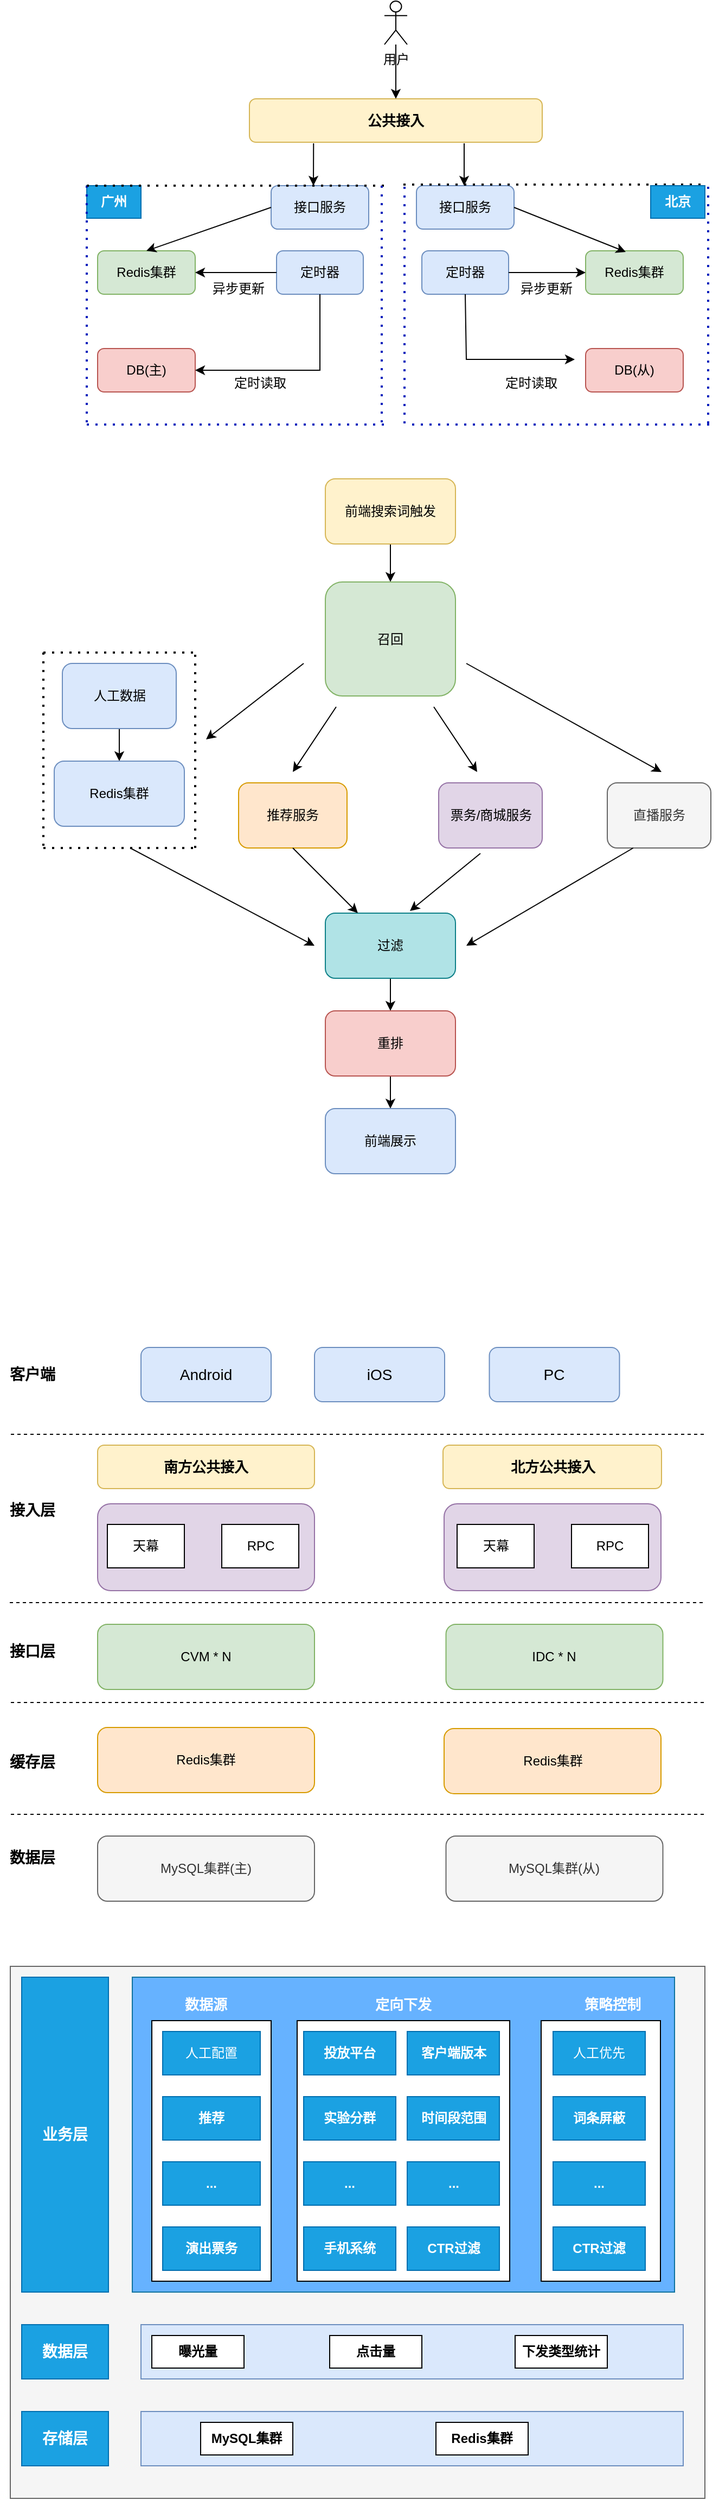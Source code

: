 <mxfile version="25.0.3">
  <diagram name="第 1 页" id="GhBMQzF368VTo1EPFOqB">
    <mxGraphModel dx="1334" dy="1966" grid="1" gridSize="10" guides="1" tooltips="1" connect="1" arrows="1" fold="1" page="1" pageScale="1" pageWidth="827" pageHeight="1169" math="0" shadow="0">
      <root>
        <mxCell id="0" />
        <mxCell id="1" parent="0" />
        <mxCell id="QpKYs9JofSfuDZrGURqp-1" value="&lt;font style=&quot;font-size: 13px;&quot;&gt;&lt;b&gt;公共接入&lt;/b&gt;&lt;/font&gt;" style="rounded=1;whiteSpace=wrap;html=1;fillColor=#fff2cc;strokeColor=#d6b656;" parent="1" vertex="1">
          <mxGeometry x="260" y="80" width="270" height="40" as="geometry" />
        </mxCell>
        <mxCell id="QpKYs9JofSfuDZrGURqp-2" value="接口服务" style="rounded=1;whiteSpace=wrap;html=1;fillColor=#dae8fc;strokeColor=#6c8ebf;" parent="1" vertex="1">
          <mxGeometry x="280" y="160" width="90" height="40" as="geometry" />
        </mxCell>
        <mxCell id="QpKYs9JofSfuDZrGURqp-3" value="接口服务" style="rounded=1;whiteSpace=wrap;html=1;fillColor=#dae8fc;strokeColor=#6c8ebf;" parent="1" vertex="1">
          <mxGeometry x="414" y="160" width="90" height="40" as="geometry" />
        </mxCell>
        <mxCell id="QpKYs9JofSfuDZrGURqp-5" value="" style="endArrow=classic;html=1;rounded=0;exitX=0.219;exitY=1.025;exitDx=0;exitDy=0;exitPerimeter=0;" parent="1" source="QpKYs9JofSfuDZrGURqp-1" edge="1">
          <mxGeometry width="50" height="50" relative="1" as="geometry">
            <mxPoint x="390" y="430" as="sourcePoint" />
            <mxPoint x="319" y="160" as="targetPoint" />
          </mxGeometry>
        </mxCell>
        <mxCell id="QpKYs9JofSfuDZrGURqp-8" value="" style="endArrow=classic;html=1;rounded=0;exitX=0.219;exitY=1.025;exitDx=0;exitDy=0;exitPerimeter=0;" parent="1" edge="1">
          <mxGeometry width="50" height="50" relative="1" as="geometry">
            <mxPoint x="458" y="121" as="sourcePoint" />
            <mxPoint x="458" y="160" as="targetPoint" />
          </mxGeometry>
        </mxCell>
        <mxCell id="QpKYs9JofSfuDZrGURqp-10" value="&lt;b&gt;广州&lt;/b&gt;" style="rounded=0;whiteSpace=wrap;html=1;fillColor=#1ba1e2;fontColor=#ffffff;strokeColor=#006EAF;" parent="1" vertex="1">
          <mxGeometry x="110" y="160" width="50" height="30" as="geometry" />
        </mxCell>
        <mxCell id="QpKYs9JofSfuDZrGURqp-11" value="Redis集群" style="rounded=1;whiteSpace=wrap;html=1;fillColor=#d5e8d4;strokeColor=#82b366;" parent="1" vertex="1">
          <mxGeometry x="120" y="220" width="90" height="40" as="geometry" />
        </mxCell>
        <mxCell id="QpKYs9JofSfuDZrGURqp-12" value="定时器" style="rounded=1;whiteSpace=wrap;html=1;fillColor=#dae8fc;strokeColor=#6c8ebf;" parent="1" vertex="1">
          <mxGeometry x="285" y="220" width="80" height="40" as="geometry" />
        </mxCell>
        <mxCell id="QpKYs9JofSfuDZrGURqp-13" value="DB(主)" style="rounded=1;whiteSpace=wrap;html=1;fillColor=#f8cecc;strokeColor=#b85450;" parent="1" vertex="1">
          <mxGeometry x="120" y="310" width="90" height="40" as="geometry" />
        </mxCell>
        <mxCell id="QpKYs9JofSfuDZrGURqp-15" value="定时读取" style="text;html=1;align=center;verticalAlign=middle;whiteSpace=wrap;rounded=0;" parent="1" vertex="1">
          <mxGeometry x="240" y="327" width="60" height="30" as="geometry" />
        </mxCell>
        <mxCell id="QpKYs9JofSfuDZrGURqp-16" value="" style="endArrow=classic;html=1;rounded=0;exitX=0;exitY=0.5;exitDx=0;exitDy=0;entryX=1;entryY=0.5;entryDx=0;entryDy=0;" parent="1" source="QpKYs9JofSfuDZrGURqp-12" target="QpKYs9JofSfuDZrGURqp-11" edge="1">
          <mxGeometry width="50" height="50" relative="1" as="geometry">
            <mxPoint x="390" y="430" as="sourcePoint" />
            <mxPoint x="440" y="380" as="targetPoint" />
          </mxGeometry>
        </mxCell>
        <mxCell id="QpKYs9JofSfuDZrGURqp-17" value="异步更新" style="text;html=1;align=center;verticalAlign=middle;whiteSpace=wrap;rounded=0;" parent="1" vertex="1">
          <mxGeometry x="220" y="240" width="60" height="30" as="geometry" />
        </mxCell>
        <mxCell id="QpKYs9JofSfuDZrGURqp-18" value="" style="endArrow=none;dashed=1;html=1;dashPattern=1 3;strokeWidth=2;rounded=0;exitX=0;exitY=0;exitDx=0;exitDy=0;fillColor=#0050ef;strokeColor=#001DBC;" parent="1" source="QpKYs9JofSfuDZrGURqp-10" edge="1">
          <mxGeometry width="50" height="50" relative="1" as="geometry">
            <mxPoint x="390" y="430" as="sourcePoint" />
            <mxPoint x="110" y="380" as="targetPoint" />
          </mxGeometry>
        </mxCell>
        <mxCell id="QpKYs9JofSfuDZrGURqp-19" value="" style="endArrow=none;dashed=1;html=1;dashPattern=1 3;strokeWidth=2;rounded=0;exitX=0;exitY=0;exitDx=0;exitDy=0;" parent="1" source="QpKYs9JofSfuDZrGURqp-10" edge="1">
          <mxGeometry width="50" height="50" relative="1" as="geometry">
            <mxPoint x="390" y="430" as="sourcePoint" />
            <mxPoint x="390" y="160" as="targetPoint" />
          </mxGeometry>
        </mxCell>
        <mxCell id="QpKYs9JofSfuDZrGURqp-20" value="" style="endArrow=none;dashed=1;html=1;dashPattern=1 3;strokeWidth=2;rounded=0;fillColor=#0050ef;strokeColor=#001DBC;" parent="1" edge="1">
          <mxGeometry width="50" height="50" relative="1" as="geometry">
            <mxPoint x="382" y="160" as="sourcePoint" />
            <mxPoint x="382" y="380" as="targetPoint" />
          </mxGeometry>
        </mxCell>
        <mxCell id="QpKYs9JofSfuDZrGURqp-21" value="" style="endArrow=none;dashed=1;html=1;dashPattern=1 3;strokeWidth=2;rounded=0;fillColor=#0050ef;strokeColor=#001DBC;" parent="1" edge="1">
          <mxGeometry width="50" height="50" relative="1" as="geometry">
            <mxPoint x="110" y="380" as="sourcePoint" />
            <mxPoint x="390" y="380" as="targetPoint" />
          </mxGeometry>
        </mxCell>
        <mxCell id="QpKYs9JofSfuDZrGURqp-22" value="" style="endArrow=classic;html=1;rounded=0;exitX=0;exitY=0.5;exitDx=0;exitDy=0;entryX=0.5;entryY=0;entryDx=0;entryDy=0;" parent="1" source="QpKYs9JofSfuDZrGURqp-2" target="QpKYs9JofSfuDZrGURqp-11" edge="1">
          <mxGeometry width="50" height="50" relative="1" as="geometry">
            <mxPoint x="390" y="430" as="sourcePoint" />
            <mxPoint x="440" y="380" as="targetPoint" />
          </mxGeometry>
        </mxCell>
        <mxCell id="QpKYs9JofSfuDZrGURqp-23" value="定时器" style="rounded=1;whiteSpace=wrap;html=1;fillColor=#dae8fc;strokeColor=#6c8ebf;" parent="1" vertex="1">
          <mxGeometry x="419" y="220" width="80" height="40" as="geometry" />
        </mxCell>
        <mxCell id="QpKYs9JofSfuDZrGURqp-24" value="Redis集群" style="rounded=1;whiteSpace=wrap;html=1;fillColor=#d5e8d4;strokeColor=#82b366;" parent="1" vertex="1">
          <mxGeometry x="570" y="220" width="90" height="40" as="geometry" />
        </mxCell>
        <mxCell id="QpKYs9JofSfuDZrGURqp-25" value="" style="endArrow=classic;html=1;rounded=0;exitX=1;exitY=0.5;exitDx=0;exitDy=0;entryX=0;entryY=0.5;entryDx=0;entryDy=0;" parent="1" source="QpKYs9JofSfuDZrGURqp-23" target="QpKYs9JofSfuDZrGURqp-24" edge="1">
          <mxGeometry width="50" height="50" relative="1" as="geometry">
            <mxPoint x="390" y="430" as="sourcePoint" />
            <mxPoint x="440" y="380" as="targetPoint" />
          </mxGeometry>
        </mxCell>
        <mxCell id="QpKYs9JofSfuDZrGURqp-26" value="异步更新" style="text;html=1;align=center;verticalAlign=middle;whiteSpace=wrap;rounded=0;" parent="1" vertex="1">
          <mxGeometry x="504" y="240" width="60" height="30" as="geometry" />
        </mxCell>
        <mxCell id="QpKYs9JofSfuDZrGURqp-27" value="DB(从)" style="rounded=1;whiteSpace=wrap;html=1;fillColor=#f8cecc;strokeColor=#b85450;" parent="1" vertex="1">
          <mxGeometry x="570" y="310" width="90" height="40" as="geometry" />
        </mxCell>
        <mxCell id="QpKYs9JofSfuDZrGURqp-29" value="定时读取" style="text;html=1;align=center;verticalAlign=middle;whiteSpace=wrap;rounded=0;" parent="1" vertex="1">
          <mxGeometry x="490" y="327" width="60" height="30" as="geometry" />
        </mxCell>
        <mxCell id="QpKYs9JofSfuDZrGURqp-30" value="" style="endArrow=classic;html=1;rounded=0;exitX=1;exitY=0.5;exitDx=0;exitDy=0;entryX=0.411;entryY=0.025;entryDx=0;entryDy=0;entryPerimeter=0;" parent="1" source="QpKYs9JofSfuDZrGURqp-3" target="QpKYs9JofSfuDZrGURqp-24" edge="1">
          <mxGeometry width="50" height="50" relative="1" as="geometry">
            <mxPoint x="390" y="430" as="sourcePoint" />
            <mxPoint x="440" y="380" as="targetPoint" />
          </mxGeometry>
        </mxCell>
        <mxCell id="QpKYs9JofSfuDZrGURqp-31" value="" style="endArrow=none;dashed=1;html=1;dashPattern=1 3;strokeWidth=2;rounded=0;fillColor=#0050ef;strokeColor=#001DBC;" parent="1" edge="1">
          <mxGeometry width="50" height="50" relative="1" as="geometry">
            <mxPoint x="403" y="161" as="sourcePoint" />
            <mxPoint x="403" y="381" as="targetPoint" />
          </mxGeometry>
        </mxCell>
        <mxCell id="QpKYs9JofSfuDZrGURqp-32" value="" style="endArrow=none;dashed=1;html=1;dashPattern=1 3;strokeWidth=2;rounded=0;fillColor=#0050ef;strokeColor=#001DBC;" parent="1" edge="1">
          <mxGeometry width="50" height="50" relative="1" as="geometry">
            <mxPoint x="410" y="380" as="sourcePoint" />
            <mxPoint x="690" y="380" as="targetPoint" />
          </mxGeometry>
        </mxCell>
        <mxCell id="QpKYs9JofSfuDZrGURqp-33" value="" style="endArrow=none;dashed=1;html=1;dashPattern=1 3;strokeWidth=2;rounded=0;fillColor=#0050ef;strokeColor=#001DBC;" parent="1" edge="1">
          <mxGeometry width="50" height="50" relative="1" as="geometry">
            <mxPoint x="683" y="161" as="sourcePoint" />
            <mxPoint x="683" y="381" as="targetPoint" />
          </mxGeometry>
        </mxCell>
        <mxCell id="QpKYs9JofSfuDZrGURqp-34" value="" style="endArrow=none;dashed=1;html=1;dashPattern=1 3;strokeWidth=2;rounded=0;exitX=0;exitY=0;exitDx=0;exitDy=0;" parent="1" edge="1">
          <mxGeometry width="50" height="50" relative="1" as="geometry">
            <mxPoint x="402" y="159" as="sourcePoint" />
            <mxPoint x="682" y="159" as="targetPoint" />
          </mxGeometry>
        </mxCell>
        <mxCell id="QpKYs9JofSfuDZrGURqp-35" value="&lt;b&gt;北京&lt;/b&gt;" style="rounded=0;whiteSpace=wrap;html=1;fillColor=#1ba1e2;fontColor=#ffffff;strokeColor=#006EAF;" parent="1" vertex="1">
          <mxGeometry x="630" y="160" width="50" height="30" as="geometry" />
        </mxCell>
        <mxCell id="QpKYs9JofSfuDZrGURqp-36" value="用户" style="shape=umlActor;verticalLabelPosition=bottom;verticalAlign=top;html=1;outlineConnect=0;" parent="1" vertex="1">
          <mxGeometry x="384.5" y="-10" width="21" height="40" as="geometry" />
        </mxCell>
        <mxCell id="QpKYs9JofSfuDZrGURqp-37" value="" style="endArrow=classic;html=1;rounded=0;" parent="1" source="QpKYs9JofSfuDZrGURqp-36" target="QpKYs9JofSfuDZrGURqp-1" edge="1">
          <mxGeometry width="50" height="50" relative="1" as="geometry">
            <mxPoint x="390" y="230" as="sourcePoint" />
            <mxPoint x="440" y="180" as="targetPoint" />
          </mxGeometry>
        </mxCell>
        <mxCell id="QpKYs9JofSfuDZrGURqp-38" value="" style="endArrow=classic;html=1;rounded=0;exitX=0.5;exitY=1;exitDx=0;exitDy=0;entryX=1;entryY=0.5;entryDx=0;entryDy=0;" parent="1" source="QpKYs9JofSfuDZrGURqp-12" target="QpKYs9JofSfuDZrGURqp-13" edge="1">
          <mxGeometry width="50" height="50" relative="1" as="geometry">
            <mxPoint x="390" y="330" as="sourcePoint" />
            <mxPoint x="440" y="280" as="targetPoint" />
            <Array as="points">
              <mxPoint x="325" y="330" />
            </Array>
          </mxGeometry>
        </mxCell>
        <mxCell id="QpKYs9JofSfuDZrGURqp-39" value="" style="endArrow=classic;html=1;rounded=0;exitX=0.5;exitY=1;exitDx=0;exitDy=0;" parent="1" source="QpKYs9JofSfuDZrGURqp-23" edge="1">
          <mxGeometry width="50" height="50" relative="1" as="geometry">
            <mxPoint x="390" y="330" as="sourcePoint" />
            <mxPoint x="560" y="320" as="targetPoint" />
            <Array as="points">
              <mxPoint x="460" y="320" />
            </Array>
          </mxGeometry>
        </mxCell>
        <mxCell id="QpKYs9JofSfuDZrGURqp-47" value="" style="edgeStyle=orthogonalEdgeStyle;rounded=0;orthogonalLoop=1;jettySize=auto;html=1;" parent="1" source="QpKYs9JofSfuDZrGURqp-43" target="QpKYs9JofSfuDZrGURqp-46" edge="1">
          <mxGeometry relative="1" as="geometry" />
        </mxCell>
        <mxCell id="QpKYs9JofSfuDZrGURqp-43" value="前端搜索词触发" style="rounded=1;whiteSpace=wrap;html=1;fillColor=#fff2cc;strokeColor=#d6b656;" parent="1" vertex="1">
          <mxGeometry x="330" y="430" width="120" height="60" as="geometry" />
        </mxCell>
        <mxCell id="QpKYs9JofSfuDZrGURqp-46" value="召回" style="rounded=1;whiteSpace=wrap;html=1;fillColor=#d5e8d4;strokeColor=#82b366;" parent="1" vertex="1">
          <mxGeometry x="330" y="525" width="120" height="105" as="geometry" />
        </mxCell>
        <mxCell id="QpKYs9JofSfuDZrGURqp-48" value="" style="group" parent="1" vertex="1" connectable="0">
          <mxGeometry x="80" y="600" width="120" height="150" as="geometry" />
        </mxCell>
        <mxCell id="QpKYs9JofSfuDZrGURqp-45" value="" style="edgeStyle=orthogonalEdgeStyle;rounded=0;orthogonalLoop=1;jettySize=auto;html=1;" parent="QpKYs9JofSfuDZrGURqp-48" source="QpKYs9JofSfuDZrGURqp-40" target="QpKYs9JofSfuDZrGURqp-42" edge="1">
          <mxGeometry relative="1" as="geometry" />
        </mxCell>
        <mxCell id="QpKYs9JofSfuDZrGURqp-40" value="人工数据" style="rounded=1;whiteSpace=wrap;html=1;fillColor=#dae8fc;strokeColor=#6c8ebf;" parent="QpKYs9JofSfuDZrGURqp-48" vertex="1">
          <mxGeometry x="7.5" width="105" height="60" as="geometry" />
        </mxCell>
        <mxCell id="QpKYs9JofSfuDZrGURqp-42" value="Redis集群" style="rounded=1;whiteSpace=wrap;html=1;fillColor=#dae8fc;strokeColor=#6c8ebf;" parent="QpKYs9JofSfuDZrGURqp-48" vertex="1">
          <mxGeometry y="90" width="120" height="60" as="geometry" />
        </mxCell>
        <mxCell id="QpKYs9JofSfuDZrGURqp-49" value="" style="endArrow=none;dashed=1;html=1;dashPattern=1 3;strokeWidth=2;rounded=0;" parent="1" edge="1">
          <mxGeometry width="50" height="50" relative="1" as="geometry">
            <mxPoint x="70" y="590" as="sourcePoint" />
            <mxPoint x="70" y="770" as="targetPoint" />
          </mxGeometry>
        </mxCell>
        <mxCell id="QpKYs9JofSfuDZrGURqp-50" value="" style="endArrow=none;dashed=1;html=1;dashPattern=1 3;strokeWidth=2;rounded=0;" parent="1" edge="1">
          <mxGeometry width="50" height="50" relative="1" as="geometry">
            <mxPoint x="70" y="770" as="sourcePoint" />
            <mxPoint x="210" y="770" as="targetPoint" />
          </mxGeometry>
        </mxCell>
        <mxCell id="QpKYs9JofSfuDZrGURqp-51" value="" style="endArrow=none;dashed=1;html=1;dashPattern=1 3;strokeWidth=2;rounded=0;" parent="1" edge="1">
          <mxGeometry width="50" height="50" relative="1" as="geometry">
            <mxPoint x="210" y="770" as="sourcePoint" />
            <mxPoint x="210" y="590" as="targetPoint" />
          </mxGeometry>
        </mxCell>
        <mxCell id="QpKYs9JofSfuDZrGURqp-52" value="" style="endArrow=none;dashed=1;html=1;dashPattern=1 3;strokeWidth=2;rounded=0;" parent="1" edge="1">
          <mxGeometry width="50" height="50" relative="1" as="geometry">
            <mxPoint x="70" y="590" as="sourcePoint" />
            <mxPoint x="210" y="590" as="targetPoint" />
          </mxGeometry>
        </mxCell>
        <mxCell id="QpKYs9JofSfuDZrGURqp-53" value="" style="endArrow=classic;html=1;rounded=0;" parent="1" edge="1">
          <mxGeometry width="50" height="50" relative="1" as="geometry">
            <mxPoint x="310" y="600" as="sourcePoint" />
            <mxPoint x="220" y="670" as="targetPoint" />
          </mxGeometry>
        </mxCell>
        <mxCell id="QpKYs9JofSfuDZrGURqp-54" value="推荐服务" style="rounded=1;whiteSpace=wrap;html=1;fillColor=#ffe6cc;strokeColor=#d79b00;" parent="1" vertex="1">
          <mxGeometry x="250" y="710" width="100" height="60" as="geometry" />
        </mxCell>
        <mxCell id="QpKYs9JofSfuDZrGURqp-55" value="" style="endArrow=classic;html=1;rounded=0;" parent="1" edge="1">
          <mxGeometry width="50" height="50" relative="1" as="geometry">
            <mxPoint x="340" y="640" as="sourcePoint" />
            <mxPoint x="300" y="700" as="targetPoint" />
          </mxGeometry>
        </mxCell>
        <mxCell id="QpKYs9JofSfuDZrGURqp-56" value="票务/商城服务" style="rounded=1;whiteSpace=wrap;html=1;fillColor=#e1d5e7;strokeColor=#9673a6;" parent="1" vertex="1">
          <mxGeometry x="434.5" y="710" width="95.5" height="60" as="geometry" />
        </mxCell>
        <mxCell id="QpKYs9JofSfuDZrGURqp-57" value="直播服务" style="rounded=1;whiteSpace=wrap;html=1;fillColor=#f5f5f5;strokeColor=#666666;fontColor=#333333;" parent="1" vertex="1">
          <mxGeometry x="590" y="710" width="95.5" height="60" as="geometry" />
        </mxCell>
        <mxCell id="QpKYs9JofSfuDZrGURqp-58" value="" style="endArrow=classic;html=1;rounded=0;" parent="1" edge="1">
          <mxGeometry width="50" height="50" relative="1" as="geometry">
            <mxPoint x="430" y="640" as="sourcePoint" />
            <mxPoint x="470" y="700" as="targetPoint" />
          </mxGeometry>
        </mxCell>
        <mxCell id="QpKYs9JofSfuDZrGURqp-59" value="" style="endArrow=classic;html=1;rounded=0;" parent="1" edge="1">
          <mxGeometry width="50" height="50" relative="1" as="geometry">
            <mxPoint x="460" y="600" as="sourcePoint" />
            <mxPoint x="640" y="700" as="targetPoint" />
          </mxGeometry>
        </mxCell>
        <mxCell id="QpKYs9JofSfuDZrGURqp-67" value="" style="edgeStyle=orthogonalEdgeStyle;rounded=0;orthogonalLoop=1;jettySize=auto;html=1;" parent="1" source="QpKYs9JofSfuDZrGURqp-61" target="QpKYs9JofSfuDZrGURqp-66" edge="1">
          <mxGeometry relative="1" as="geometry" />
        </mxCell>
        <mxCell id="QpKYs9JofSfuDZrGURqp-61" value="过滤" style="rounded=1;whiteSpace=wrap;html=1;fillColor=#b0e3e6;strokeColor=#0e8088;" parent="1" vertex="1">
          <mxGeometry x="330" y="830" width="120" height="60" as="geometry" />
        </mxCell>
        <mxCell id="QpKYs9JofSfuDZrGURqp-62" value="" style="endArrow=classic;html=1;rounded=0;" parent="1" edge="1">
          <mxGeometry width="50" height="50" relative="1" as="geometry">
            <mxPoint x="150" y="770" as="sourcePoint" />
            <mxPoint x="320" y="860" as="targetPoint" />
          </mxGeometry>
        </mxCell>
        <mxCell id="QpKYs9JofSfuDZrGURqp-63" value="" style="endArrow=classic;html=1;rounded=0;exitX=0.5;exitY=1;exitDx=0;exitDy=0;entryX=0.25;entryY=0;entryDx=0;entryDy=0;" parent="1" source="QpKYs9JofSfuDZrGURqp-54" target="QpKYs9JofSfuDZrGURqp-61" edge="1">
          <mxGeometry width="50" height="50" relative="1" as="geometry">
            <mxPoint x="300" y="780" as="sourcePoint" />
            <mxPoint x="370" y="820" as="targetPoint" />
          </mxGeometry>
        </mxCell>
        <mxCell id="QpKYs9JofSfuDZrGURqp-64" value="" style="endArrow=classic;html=1;rounded=0;exitX=0.403;exitY=1.083;exitDx=0;exitDy=0;exitPerimeter=0;entryX=0.65;entryY=-0.033;entryDx=0;entryDy=0;entryPerimeter=0;" parent="1" source="QpKYs9JofSfuDZrGURqp-56" target="QpKYs9JofSfuDZrGURqp-61" edge="1">
          <mxGeometry width="50" height="50" relative="1" as="geometry">
            <mxPoint x="390" y="730" as="sourcePoint" />
            <mxPoint x="440" y="680" as="targetPoint" />
          </mxGeometry>
        </mxCell>
        <mxCell id="QpKYs9JofSfuDZrGURqp-65" value="" style="endArrow=classic;html=1;rounded=0;exitX=0.25;exitY=1;exitDx=0;exitDy=0;" parent="1" source="QpKYs9JofSfuDZrGURqp-57" edge="1">
          <mxGeometry width="50" height="50" relative="1" as="geometry">
            <mxPoint x="390" y="730" as="sourcePoint" />
            <mxPoint x="460" y="860" as="targetPoint" />
          </mxGeometry>
        </mxCell>
        <mxCell id="QpKYs9JofSfuDZrGURqp-69" value="" style="edgeStyle=orthogonalEdgeStyle;rounded=0;orthogonalLoop=1;jettySize=auto;html=1;" parent="1" source="QpKYs9JofSfuDZrGURqp-66" target="QpKYs9JofSfuDZrGURqp-68" edge="1">
          <mxGeometry relative="1" as="geometry" />
        </mxCell>
        <mxCell id="QpKYs9JofSfuDZrGURqp-66" value="重排" style="rounded=1;whiteSpace=wrap;html=1;fillColor=#f8cecc;strokeColor=#b85450;" parent="1" vertex="1">
          <mxGeometry x="330" y="920" width="120" height="60" as="geometry" />
        </mxCell>
        <mxCell id="QpKYs9JofSfuDZrGURqp-68" value="前端展示" style="rounded=1;whiteSpace=wrap;html=1;fillColor=#dae8fc;strokeColor=#6c8ebf;" parent="1" vertex="1">
          <mxGeometry x="330" y="1010" width="120" height="60" as="geometry" />
        </mxCell>
        <mxCell id="RLs7-VzoYjzALFaElUYu-73" value="" style="group;rotation=90;" vertex="1" connectable="0" parent="1">
          <mxGeometry x="170" y="1320" width="447.5" height="40" as="geometry" />
        </mxCell>
        <mxCell id="RLs7-VzoYjzALFaElUYu-71" value="&lt;font style=&quot;font-size: 13px;&quot;&gt;&lt;b&gt;南方公共接入&lt;/b&gt;&lt;/font&gt;" style="rounded=1;whiteSpace=wrap;html=1;fillColor=#fff2cc;strokeColor=#d6b656;" vertex="1" parent="RLs7-VzoYjzALFaElUYu-73">
          <mxGeometry x="-50" width="200" height="40" as="geometry" />
        </mxCell>
        <mxCell id="RLs7-VzoYjzALFaElUYu-89" value="" style="endArrow=none;dashed=1;html=1;rounded=0;" edge="1" parent="RLs7-VzoYjzALFaElUYu-73">
          <mxGeometry width="50" height="50" relative="1" as="geometry">
            <mxPoint x="-131" y="145" as="sourcePoint" />
            <mxPoint x="509" y="145" as="targetPoint" />
          </mxGeometry>
        </mxCell>
        <mxCell id="RLs7-VzoYjzALFaElUYu-96" value="&lt;span style=&quot;font-size: 14px;&quot;&gt;iOS&lt;/span&gt;" style="rounded=1;whiteSpace=wrap;html=1;fillColor=#dae8fc;strokeColor=#6c8ebf;" vertex="1" parent="RLs7-VzoYjzALFaElUYu-73">
          <mxGeometry x="150" y="-90" width="120" height="50" as="geometry" />
        </mxCell>
        <mxCell id="RLs7-VzoYjzALFaElUYu-82" value="" style="rounded=1;whiteSpace=wrap;html=1;fillColor=#e1d5e7;strokeColor=#9673a6;" vertex="1" parent="1">
          <mxGeometry x="120" y="1374" width="200" height="80" as="geometry" />
        </mxCell>
        <mxCell id="RLs7-VzoYjzALFaElUYu-83" value="天幕" style="rounded=0;whiteSpace=wrap;html=1;" vertex="1" parent="1">
          <mxGeometry x="129" y="1393" width="71" height="40" as="geometry" />
        </mxCell>
        <mxCell id="RLs7-VzoYjzALFaElUYu-84" value="RPC" style="rounded=0;whiteSpace=wrap;html=1;" vertex="1" parent="1">
          <mxGeometry x="234.5" y="1393" width="71" height="40" as="geometry" />
        </mxCell>
        <mxCell id="RLs7-VzoYjzALFaElUYu-87" value="&lt;b&gt;&lt;font style=&quot;font-size: 14px;&quot;&gt;接入层&lt;/font&gt;&lt;/b&gt;" style="text;html=1;align=center;verticalAlign=middle;whiteSpace=wrap;rounded=0;" vertex="1" parent="1">
          <mxGeometry x="30" y="1300" width="60" height="160" as="geometry" />
        </mxCell>
        <mxCell id="RLs7-VzoYjzALFaElUYu-88" value="" style="endArrow=none;dashed=1;html=1;rounded=0;" edge="1" parent="1">
          <mxGeometry width="50" height="50" relative="1" as="geometry">
            <mxPoint x="40" y="1310" as="sourcePoint" />
            <mxPoint x="680" y="1310" as="targetPoint" />
          </mxGeometry>
        </mxCell>
        <mxCell id="RLs7-VzoYjzALFaElUYu-93" value="" style="group" vertex="1" connectable="0" parent="1">
          <mxGeometry x="439.5" y="1320" width="203.5" height="134" as="geometry" />
        </mxCell>
        <mxCell id="RLs7-VzoYjzALFaElUYu-72" value="&lt;font style=&quot;font-size: 13px;&quot;&gt;&lt;b&gt;北方公共接入&lt;/b&gt;&lt;/font&gt;" style="rounded=1;whiteSpace=wrap;html=1;fillColor=#fff2cc;strokeColor=#d6b656;" vertex="1" parent="RLs7-VzoYjzALFaElUYu-93">
          <mxGeometry x="-1" width="201.5" height="40" as="geometry" />
        </mxCell>
        <mxCell id="RLs7-VzoYjzALFaElUYu-90" value="" style="rounded=1;whiteSpace=wrap;html=1;fillColor=#e1d5e7;strokeColor=#9673a6;" vertex="1" parent="RLs7-VzoYjzALFaElUYu-93">
          <mxGeometry y="54" width="200" height="80" as="geometry" />
        </mxCell>
        <mxCell id="RLs7-VzoYjzALFaElUYu-91" value="天幕" style="rounded=0;whiteSpace=wrap;html=1;" vertex="1" parent="RLs7-VzoYjzALFaElUYu-93">
          <mxGeometry x="12" y="73" width="71" height="40" as="geometry" />
        </mxCell>
        <mxCell id="RLs7-VzoYjzALFaElUYu-92" value="RPC" style="rounded=0;whiteSpace=wrap;html=1;" vertex="1" parent="RLs7-VzoYjzALFaElUYu-93">
          <mxGeometry x="117.5" y="73" width="71" height="40" as="geometry" />
        </mxCell>
        <mxCell id="RLs7-VzoYjzALFaElUYu-95" value="&lt;font style=&quot;font-size: 14px;&quot;&gt;Android&lt;/font&gt;" style="rounded=1;whiteSpace=wrap;html=1;fillColor=#dae8fc;strokeColor=#6c8ebf;" vertex="1" parent="1">
          <mxGeometry x="160" y="1230" width="120" height="50" as="geometry" />
        </mxCell>
        <mxCell id="RLs7-VzoYjzALFaElUYu-101" value="&lt;font style=&quot;font-size: 14px;&quot;&gt;PC&lt;/font&gt;" style="rounded=1;whiteSpace=wrap;html=1;fillColor=#dae8fc;strokeColor=#6c8ebf;" vertex="1" parent="1">
          <mxGeometry x="481.25" y="1230" width="120" height="50" as="geometry" />
        </mxCell>
        <mxCell id="RLs7-VzoYjzALFaElUYu-103" value="&lt;span style=&quot;font-size: 14px;&quot;&gt;&lt;b&gt;客户端&lt;/b&gt;&lt;/span&gt;" style="text;html=1;align=center;verticalAlign=middle;whiteSpace=wrap;rounded=0;" vertex="1" parent="1">
          <mxGeometry x="30" y="1175" width="60" height="160" as="geometry" />
        </mxCell>
        <mxCell id="RLs7-VzoYjzALFaElUYu-104" value="&lt;span style=&quot;font-size: 14px;&quot;&gt;&lt;b&gt;接口层&lt;/b&gt;&lt;/span&gt;" style="text;html=1;align=center;verticalAlign=middle;whiteSpace=wrap;rounded=0;" vertex="1" parent="1">
          <mxGeometry x="30" y="1430" width="60" height="160" as="geometry" />
        </mxCell>
        <mxCell id="RLs7-VzoYjzALFaElUYu-105" value="CVM * N" style="rounded=1;whiteSpace=wrap;html=1;fillColor=#d5e8d4;strokeColor=#82b366;" vertex="1" parent="1">
          <mxGeometry x="120" y="1485" width="200" height="60" as="geometry" />
        </mxCell>
        <mxCell id="RLs7-VzoYjzALFaElUYu-106" value="IDC * N" style="rounded=1;whiteSpace=wrap;html=1;fillColor=#d5e8d4;strokeColor=#82b366;" vertex="1" parent="1">
          <mxGeometry x="441.25" y="1485" width="200" height="60" as="geometry" />
        </mxCell>
        <mxCell id="RLs7-VzoYjzALFaElUYu-107" value="" style="endArrow=none;dashed=1;html=1;rounded=0;" edge="1" parent="1">
          <mxGeometry width="50" height="50" relative="1" as="geometry">
            <mxPoint x="40" y="1557" as="sourcePoint" />
            <mxPoint x="680" y="1557" as="targetPoint" />
          </mxGeometry>
        </mxCell>
        <mxCell id="RLs7-VzoYjzALFaElUYu-109" value="&lt;span style=&quot;font-size: 14px;&quot;&gt;&lt;b&gt;缓存层&lt;/b&gt;&lt;/span&gt;" style="text;html=1;align=center;verticalAlign=middle;whiteSpace=wrap;rounded=0;" vertex="1" parent="1">
          <mxGeometry x="30" y="1532" width="60" height="160" as="geometry" />
        </mxCell>
        <mxCell id="RLs7-VzoYjzALFaElUYu-110" value="Redis集群" style="rounded=1;whiteSpace=wrap;html=1;fillColor=#ffe6cc;strokeColor=#d79b00;" vertex="1" parent="1">
          <mxGeometry x="120" y="1580" width="200" height="60" as="geometry" />
        </mxCell>
        <mxCell id="RLs7-VzoYjzALFaElUYu-111" value="Redis集群" style="rounded=1;whiteSpace=wrap;html=1;fillColor=#ffe6cc;strokeColor=#d79b00;" vertex="1" parent="1">
          <mxGeometry x="439.5" y="1581" width="200" height="60" as="geometry" />
        </mxCell>
        <mxCell id="RLs7-VzoYjzALFaElUYu-112" value="" style="endArrow=none;dashed=1;html=1;rounded=0;" edge="1" parent="1">
          <mxGeometry width="50" height="50" relative="1" as="geometry">
            <mxPoint x="40" y="1660" as="sourcePoint" />
            <mxPoint x="680" y="1660" as="targetPoint" />
          </mxGeometry>
        </mxCell>
        <mxCell id="RLs7-VzoYjzALFaElUYu-113" value="&lt;span style=&quot;font-size: 14px;&quot;&gt;&lt;b&gt;数据层&lt;/b&gt;&lt;/span&gt;" style="text;html=1;align=center;verticalAlign=middle;whiteSpace=wrap;rounded=0;" vertex="1" parent="1">
          <mxGeometry x="30" y="1620" width="60" height="160" as="geometry" />
        </mxCell>
        <mxCell id="RLs7-VzoYjzALFaElUYu-114" value="MySQL集群(主)" style="rounded=1;whiteSpace=wrap;html=1;fillColor=#f5f5f5;strokeColor=#666666;fontColor=#333333;" vertex="1" parent="1">
          <mxGeometry x="120" y="1680" width="200" height="60" as="geometry" />
        </mxCell>
        <mxCell id="RLs7-VzoYjzALFaElUYu-115" value="MySQL集群(从)" style="rounded=1;whiteSpace=wrap;html=1;fillColor=#f5f5f5;strokeColor=#666666;fontColor=#333333;" vertex="1" parent="1">
          <mxGeometry x="441.25" y="1680" width="200" height="60" as="geometry" />
        </mxCell>
        <mxCell id="RLs7-VzoYjzALFaElUYu-117" value="" style="rounded=0;whiteSpace=wrap;html=1;fillColor=#f5f5f5;fontColor=#333333;strokeColor=#666666;" vertex="1" parent="1">
          <mxGeometry x="39.5" y="1800" width="640.5" height="490" as="geometry" />
        </mxCell>
        <mxCell id="RLs7-VzoYjzALFaElUYu-118" value="&lt;b style=&quot;&quot;&gt;&lt;font color=&quot;#ffffff&quot; style=&quot;font-size: 14px;&quot;&gt;业务层&lt;/font&gt;&lt;/b&gt;" style="rounded=0;whiteSpace=wrap;html=1;fillColor=#1ba1e2;strokeColor=#006EAF;fontColor=#ffffff;" vertex="1" parent="1">
          <mxGeometry x="50" y="1810" width="80" height="290" as="geometry" />
        </mxCell>
        <mxCell id="RLs7-VzoYjzALFaElUYu-119" value="&lt;font style=&quot;font-size: 14px;&quot;&gt;&lt;b style=&quot;&quot;&gt;数据层&lt;/b&gt;&lt;/font&gt;" style="rounded=0;whiteSpace=wrap;html=1;fillColor=#1ba1e2;fontColor=#ffffff;strokeColor=#006EAF;" vertex="1" parent="1">
          <mxGeometry x="50" y="2130" width="80" height="50" as="geometry" />
        </mxCell>
        <mxCell id="RLs7-VzoYjzALFaElUYu-120" value="&lt;font style=&quot;font-size: 14px;&quot;&gt;&lt;b style=&quot;&quot;&gt;存储层&lt;/b&gt;&lt;/font&gt;" style="rounded=0;whiteSpace=wrap;html=1;fillColor=#1ba1e2;fontColor=#ffffff;strokeColor=#006EAF;" vertex="1" parent="1">
          <mxGeometry x="50" y="2210" width="80" height="50" as="geometry" />
        </mxCell>
        <mxCell id="RLs7-VzoYjzALFaElUYu-121" value="" style="rounded=0;whiteSpace=wrap;html=1;fillColor=#66B2FF;strokeColor=#10739e;" vertex="1" parent="1">
          <mxGeometry x="152" y="1810" width="500" height="290" as="geometry" />
        </mxCell>
        <mxCell id="RLs7-VzoYjzALFaElUYu-122" value="&lt;font color=&quot;#ffffff&quot; style=&quot;font-size: 13px;&quot;&gt;&lt;b&gt;数据源&lt;/b&gt;&lt;/font&gt;" style="text;html=1;align=center;verticalAlign=middle;whiteSpace=wrap;rounded=0;" vertex="1" parent="1">
          <mxGeometry x="190" y="1820" width="60" height="30" as="geometry" />
        </mxCell>
        <mxCell id="RLs7-VzoYjzALFaElUYu-123" value="" style="rounded=0;whiteSpace=wrap;html=1;" vertex="1" parent="1">
          <mxGeometry x="170" y="1850" width="110" height="240" as="geometry" />
        </mxCell>
        <mxCell id="RLs7-VzoYjzALFaElUYu-126" value="人工配置" style="rounded=0;whiteSpace=wrap;html=1;fillColor=#1ba1e2;fontColor=#ffffff;strokeColor=#006EAF;" vertex="1" parent="1">
          <mxGeometry x="180" y="1860" width="90" height="40" as="geometry" />
        </mxCell>
        <mxCell id="RLs7-VzoYjzALFaElUYu-127" value="&lt;b&gt;推荐&lt;/b&gt;" style="rounded=0;whiteSpace=wrap;html=1;fillColor=#1ba1e2;fontColor=#ffffff;strokeColor=#006EAF;" vertex="1" parent="1">
          <mxGeometry x="180" y="1920" width="90" height="40" as="geometry" />
        </mxCell>
        <mxCell id="RLs7-VzoYjzALFaElUYu-128" value="&lt;b&gt;...&lt;/b&gt;" style="rounded=0;whiteSpace=wrap;html=1;fillColor=#1ba1e2;fontColor=#ffffff;strokeColor=#006EAF;" vertex="1" parent="1">
          <mxGeometry x="180" y="1980" width="90" height="40" as="geometry" />
        </mxCell>
        <mxCell id="RLs7-VzoYjzALFaElUYu-129" value="&lt;b&gt;演出票务&lt;/b&gt;" style="rounded=0;whiteSpace=wrap;html=1;fillColor=#1ba1e2;fontColor=#ffffff;strokeColor=#006EAF;" vertex="1" parent="1">
          <mxGeometry x="180" y="2040" width="90" height="40" as="geometry" />
        </mxCell>
        <mxCell id="RLs7-VzoYjzALFaElUYu-130" value="&lt;font color=&quot;#ffffff&quot; style=&quot;font-size: 13px;&quot;&gt;&lt;b&gt;定向下发&lt;/b&gt;&lt;/font&gt;" style="text;html=1;align=center;verticalAlign=middle;whiteSpace=wrap;rounded=0;" vertex="1" parent="1">
          <mxGeometry x="372" y="1820" width="60" height="30" as="geometry" />
        </mxCell>
        <mxCell id="RLs7-VzoYjzALFaElUYu-131" value="" style="rounded=0;whiteSpace=wrap;html=1;" vertex="1" parent="1">
          <mxGeometry x="304" y="1850" width="196" height="240" as="geometry" />
        </mxCell>
        <mxCell id="RLs7-VzoYjzALFaElUYu-132" value="&lt;b&gt;投放平台&lt;/b&gt;" style="rounded=0;whiteSpace=wrap;html=1;fillColor=#1ba1e2;fontColor=#ffffff;strokeColor=#006EAF;" vertex="1" parent="1">
          <mxGeometry x="310" y="1860" width="85" height="40" as="geometry" />
        </mxCell>
        <mxCell id="RLs7-VzoYjzALFaElUYu-133" value="&lt;b&gt;客户端版本&lt;/b&gt;" style="rounded=0;whiteSpace=wrap;html=1;fillColor=#1ba1e2;fontColor=#ffffff;strokeColor=#006EAF;" vertex="1" parent="1">
          <mxGeometry x="405.5" y="1860" width="85" height="40" as="geometry" />
        </mxCell>
        <mxCell id="RLs7-VzoYjzALFaElUYu-136" value="&lt;b&gt;实验分群&lt;/b&gt;" style="rounded=0;whiteSpace=wrap;html=1;fillColor=#1ba1e2;fontColor=#ffffff;strokeColor=#006EAF;" vertex="1" parent="1">
          <mxGeometry x="310" y="1920" width="85" height="40" as="geometry" />
        </mxCell>
        <mxCell id="RLs7-VzoYjzALFaElUYu-137" value="&lt;b&gt;时间段范围&lt;/b&gt;" style="rounded=0;whiteSpace=wrap;html=1;fillColor=#1ba1e2;fontColor=#ffffff;strokeColor=#006EAF;" vertex="1" parent="1">
          <mxGeometry x="405.5" y="1920" width="85" height="40" as="geometry" />
        </mxCell>
        <mxCell id="RLs7-VzoYjzALFaElUYu-138" value="&lt;b&gt;...&lt;/b&gt;" style="rounded=0;whiteSpace=wrap;html=1;fillColor=#1ba1e2;fontColor=#ffffff;strokeColor=#006EAF;" vertex="1" parent="1">
          <mxGeometry x="310" y="1980" width="85" height="40" as="geometry" />
        </mxCell>
        <mxCell id="RLs7-VzoYjzALFaElUYu-139" value="&lt;b&gt;...&lt;/b&gt;" style="rounded=0;whiteSpace=wrap;html=1;fillColor=#1ba1e2;fontColor=#ffffff;strokeColor=#006EAF;" vertex="1" parent="1">
          <mxGeometry x="405.5" y="1980" width="85" height="40" as="geometry" />
        </mxCell>
        <mxCell id="RLs7-VzoYjzALFaElUYu-140" value="&lt;b&gt;手机系统&lt;/b&gt;" style="rounded=0;whiteSpace=wrap;html=1;fillColor=#1ba1e2;fontColor=#ffffff;strokeColor=#006EAF;" vertex="1" parent="1">
          <mxGeometry x="310" y="2040" width="85" height="40" as="geometry" />
        </mxCell>
        <mxCell id="RLs7-VzoYjzALFaElUYu-141" value="&lt;b&gt;CTR过滤&lt;/b&gt;" style="rounded=0;whiteSpace=wrap;html=1;fillColor=#1ba1e2;fontColor=#ffffff;strokeColor=#006EAF;" vertex="1" parent="1">
          <mxGeometry x="405.5" y="2040" width="85" height="40" as="geometry" />
        </mxCell>
        <mxCell id="RLs7-VzoYjzALFaElUYu-144" value="" style="rounded=0;whiteSpace=wrap;html=1;fillColor=#dae8fc;strokeColor=#6c8ebf;" vertex="1" parent="1">
          <mxGeometry x="160" y="2130" width="500" height="50" as="geometry" />
        </mxCell>
        <mxCell id="RLs7-VzoYjzALFaElUYu-145" value="&lt;b&gt;曝光量&lt;/b&gt;" style="rounded=0;whiteSpace=wrap;html=1;" vertex="1" parent="1">
          <mxGeometry x="170" y="2140" width="85" height="30" as="geometry" />
        </mxCell>
        <mxCell id="RLs7-VzoYjzALFaElUYu-146" value="&lt;b&gt;点击量&lt;/b&gt;" style="rounded=0;whiteSpace=wrap;html=1;" vertex="1" parent="1">
          <mxGeometry x="334" y="2140" width="85" height="30" as="geometry" />
        </mxCell>
        <mxCell id="RLs7-VzoYjzALFaElUYu-147" value="&lt;b&gt;下发类型统计&lt;/b&gt;" style="rounded=0;whiteSpace=wrap;html=1;" vertex="1" parent="1">
          <mxGeometry x="505" y="2140" width="85" height="30" as="geometry" />
        </mxCell>
        <mxCell id="RLs7-VzoYjzALFaElUYu-149" value="" style="rounded=0;whiteSpace=wrap;html=1;fillColor=#dae8fc;strokeColor=#6c8ebf;" vertex="1" parent="1">
          <mxGeometry x="160" y="2210" width="500" height="50" as="geometry" />
        </mxCell>
        <mxCell id="RLs7-VzoYjzALFaElUYu-150" value="&lt;b&gt;MySQL集群&lt;/b&gt;" style="rounded=0;whiteSpace=wrap;html=1;" vertex="1" parent="1">
          <mxGeometry x="215" y="2220" width="85" height="30" as="geometry" />
        </mxCell>
        <mxCell id="RLs7-VzoYjzALFaElUYu-151" value="&lt;b&gt;Redis集群&lt;/b&gt;" style="rounded=0;whiteSpace=wrap;html=1;" vertex="1" parent="1">
          <mxGeometry x="432" y="2220" width="85" height="30" as="geometry" />
        </mxCell>
        <mxCell id="RLs7-VzoYjzALFaElUYu-152" value="&lt;font color=&quot;#ffffff&quot; style=&quot;font-size: 13px;&quot;&gt;&lt;b&gt;策略控制&lt;/b&gt;&lt;/font&gt;" style="text;html=1;align=center;verticalAlign=middle;whiteSpace=wrap;rounded=0;" vertex="1" parent="1">
          <mxGeometry x="565" y="1820" width="60" height="30" as="geometry" />
        </mxCell>
        <mxCell id="RLs7-VzoYjzALFaElUYu-153" value="" style="rounded=0;whiteSpace=wrap;html=1;" vertex="1" parent="1">
          <mxGeometry x="529" y="1850" width="110" height="240" as="geometry" />
        </mxCell>
        <mxCell id="RLs7-VzoYjzALFaElUYu-154" value="人工优先" style="rounded=0;whiteSpace=wrap;html=1;fillColor=#1ba1e2;fontColor=#ffffff;strokeColor=#006EAF;" vertex="1" parent="1">
          <mxGeometry x="540" y="1860" width="85" height="40" as="geometry" />
        </mxCell>
        <mxCell id="RLs7-VzoYjzALFaElUYu-155" value="&lt;b&gt;词条屏蔽&lt;/b&gt;" style="rounded=0;whiteSpace=wrap;html=1;fillColor=#1ba1e2;fontColor=#ffffff;strokeColor=#006EAF;" vertex="1" parent="1">
          <mxGeometry x="540" y="1920" width="85" height="40" as="geometry" />
        </mxCell>
        <mxCell id="RLs7-VzoYjzALFaElUYu-156" value="&lt;b&gt;...&lt;/b&gt;" style="rounded=0;whiteSpace=wrap;html=1;fillColor=#1ba1e2;fontColor=#ffffff;strokeColor=#006EAF;" vertex="1" parent="1">
          <mxGeometry x="540" y="1980" width="85" height="40" as="geometry" />
        </mxCell>
        <mxCell id="RLs7-VzoYjzALFaElUYu-157" value="&lt;b&gt;CTR过滤&lt;/b&gt;" style="rounded=0;whiteSpace=wrap;html=1;fillColor=#1ba1e2;fontColor=#ffffff;strokeColor=#006EAF;" vertex="1" parent="1">
          <mxGeometry x="540" y="2040" width="85" height="40" as="geometry" />
        </mxCell>
      </root>
    </mxGraphModel>
  </diagram>
</mxfile>
